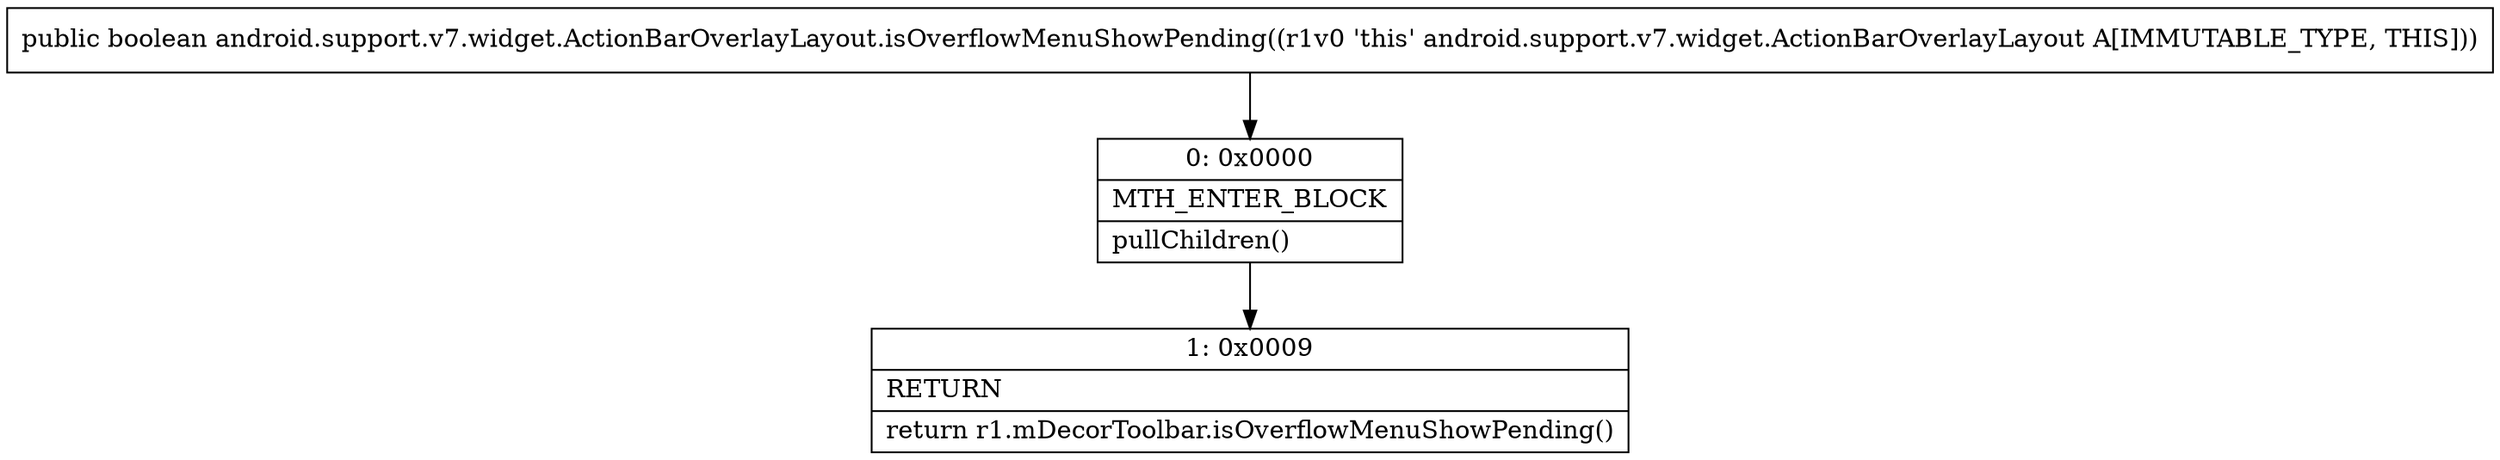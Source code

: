 digraph "CFG forandroid.support.v7.widget.ActionBarOverlayLayout.isOverflowMenuShowPending()Z" {
Node_0 [shape=record,label="{0\:\ 0x0000|MTH_ENTER_BLOCK\l|pullChildren()\l}"];
Node_1 [shape=record,label="{1\:\ 0x0009|RETURN\l|return r1.mDecorToolbar.isOverflowMenuShowPending()\l}"];
MethodNode[shape=record,label="{public boolean android.support.v7.widget.ActionBarOverlayLayout.isOverflowMenuShowPending((r1v0 'this' android.support.v7.widget.ActionBarOverlayLayout A[IMMUTABLE_TYPE, THIS])) }"];
MethodNode -> Node_0;
Node_0 -> Node_1;
}

